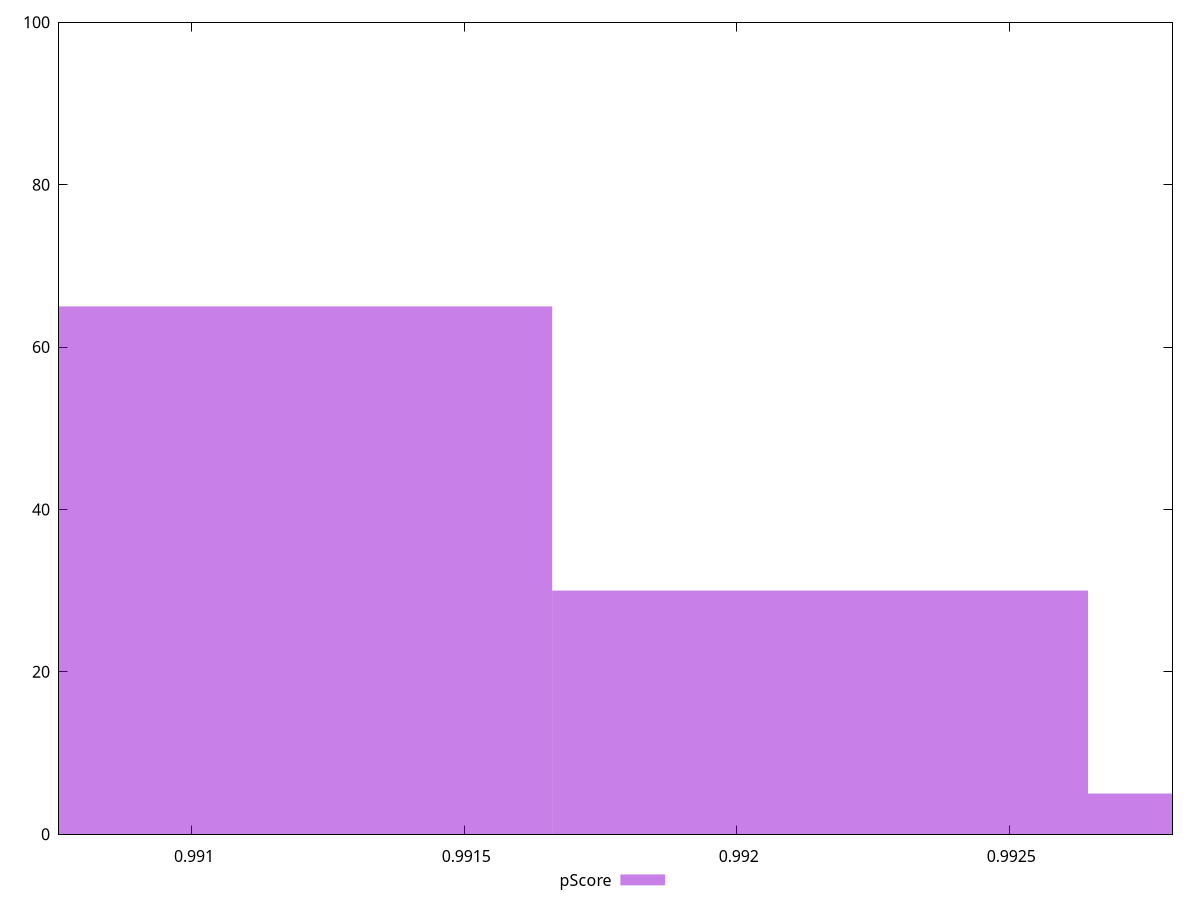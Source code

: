 reset

$pScore <<EOF
0.9911695432913317 65
0.9921528464096763 30
0.9931361495280209 5
EOF

set key outside below
set boxwidth 0.000983303118344575
set xrange [0.9907561121055553:0.9927995876428573]
set yrange [0:100]
set trange [0:100]
set style fill transparent solid 0.5 noborder
set terminal svg size 640, 490 enhanced background rgb 'white'
set output "reports/report_00031_2021-02-24T23-18-18.084Z/first-contentful-paint/samples/music/pScore/histogram.svg"

plot $pScore title "pScore" with boxes

reset
